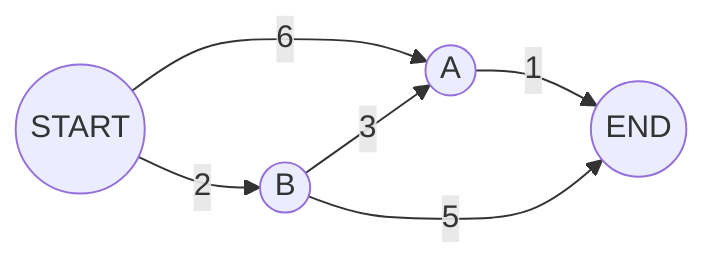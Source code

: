 flowchart LR
	START((START)) -- 2 --> B((B))
	START((START)) -- 6 --> A((A))
	B((B)) -- 3 --> A((A))
	A((A)) -- 1 --> END((END))
	B((B)) -- 5 --> END((END))